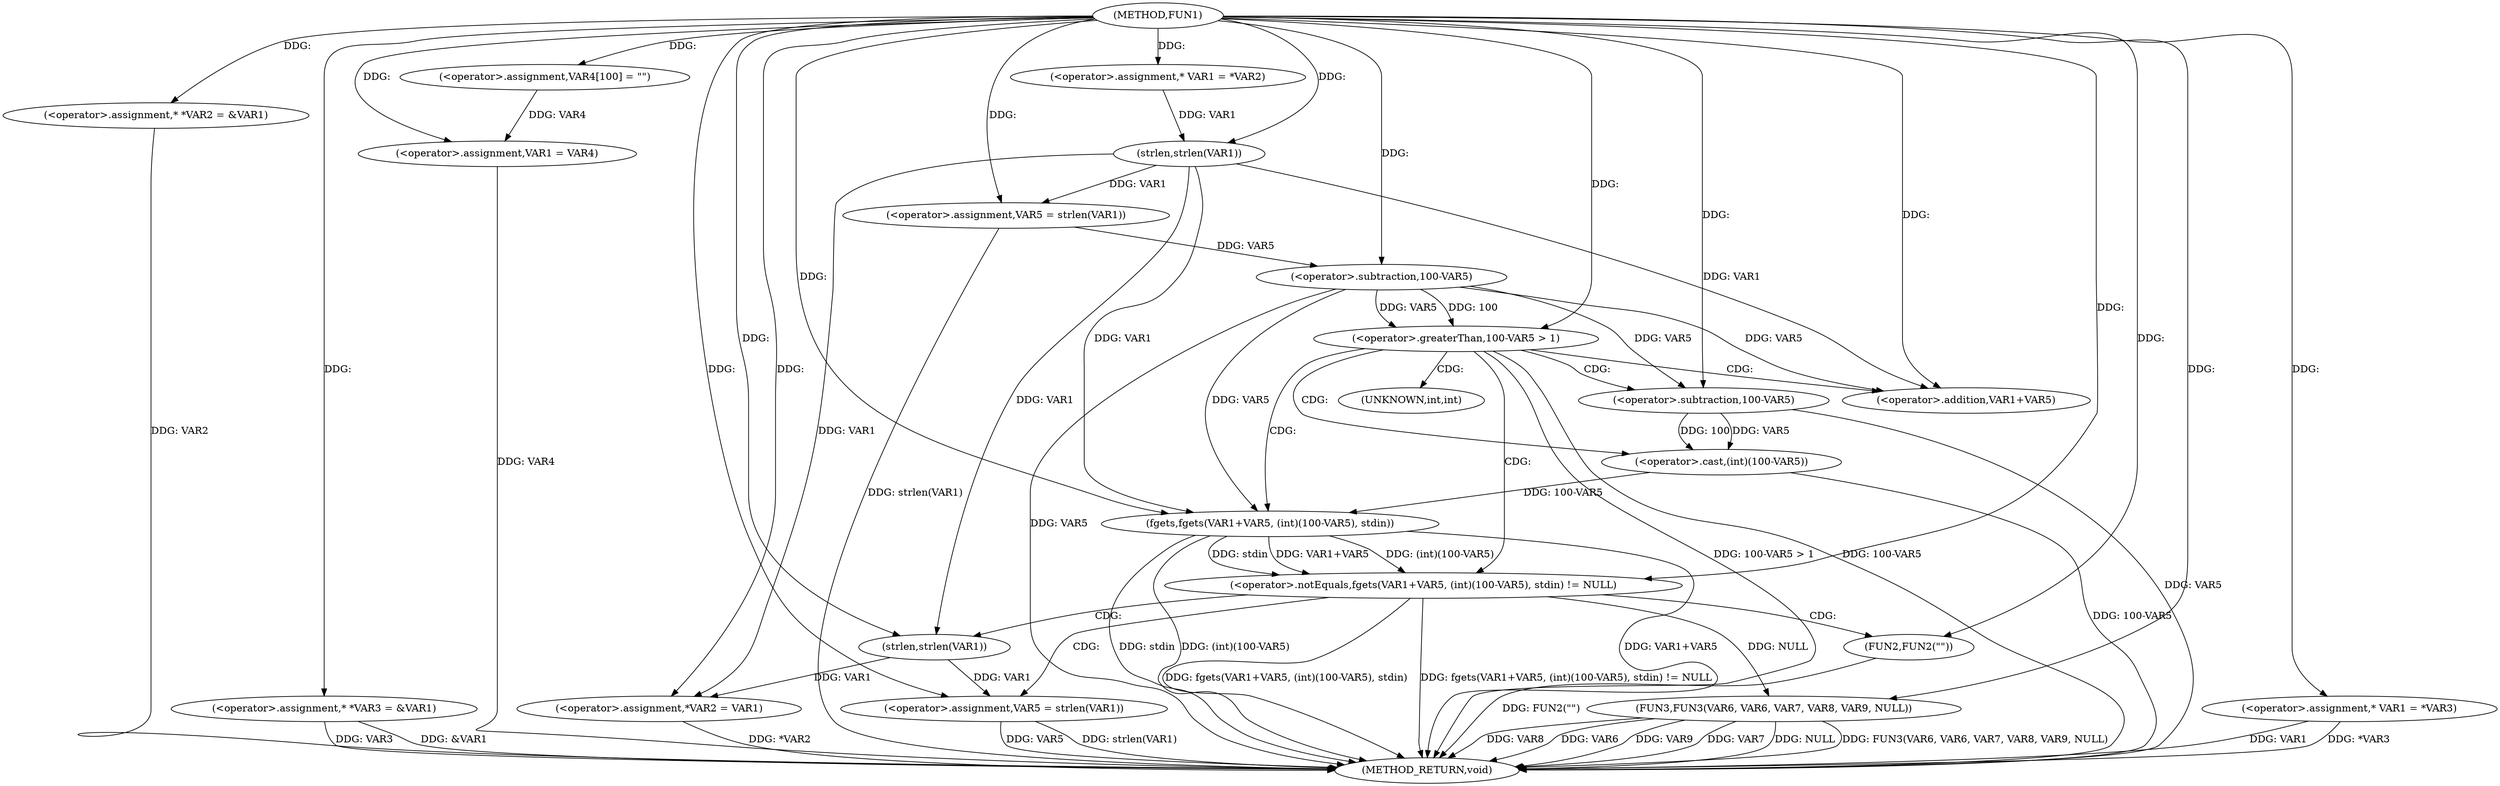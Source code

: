 digraph FUN1 {  
"1000100" [label = "(METHOD,FUN1)" ]
"1000179" [label = "(METHOD_RETURN,void)" ]
"1000104" [label = "(<operator>.assignment,* *VAR2 = &VAR1)" ]
"1000109" [label = "(<operator>.assignment,* *VAR3 = &VAR1)" ]
"1000114" [label = "(<operator>.assignment,VAR4[100] = \"\")" ]
"1000117" [label = "(<operator>.assignment,VAR1 = VAR4)" ]
"1000122" [label = "(<operator>.assignment,* VAR1 = *VAR2)" ]
"1000128" [label = "(<operator>.assignment,VAR5 = strlen(VAR1))" ]
"1000130" [label = "(strlen,strlen(VAR1))" ]
"1000133" [label = "(<operator>.greaterThan,100-VAR5 > 1)" ]
"1000134" [label = "(<operator>.subtraction,100-VAR5)" ]
"1000140" [label = "(<operator>.notEquals,fgets(VAR1+VAR5, (int)(100-VAR5), stdin) != NULL)" ]
"1000141" [label = "(fgets,fgets(VAR1+VAR5, (int)(100-VAR5), stdin))" ]
"1000142" [label = "(<operator>.addition,VAR1+VAR5)" ]
"1000145" [label = "(<operator>.cast,(int)(100-VAR5))" ]
"1000147" [label = "(<operator>.subtraction,100-VAR5)" ]
"1000153" [label = "(<operator>.assignment,VAR5 = strlen(VAR1))" ]
"1000155" [label = "(strlen,strlen(VAR1))" ]
"1000160" [label = "(FUN2,FUN2(\"\"))" ]
"1000162" [label = "(<operator>.assignment,*VAR2 = VAR1)" ]
"1000168" [label = "(<operator>.assignment,* VAR1 = *VAR3)" ]
"1000172" [label = "(FUN3,FUN3(VAR6, VAR6, VAR7, VAR8, VAR9, NULL))" ]
"1000146" [label = "(UNKNOWN,int,int)" ]
  "1000168" -> "1000179"  [ label = "DDG: VAR1"] 
  "1000104" -> "1000179"  [ label = "DDG: VAR2"] 
  "1000140" -> "1000179"  [ label = "DDG: fgets(VAR1+VAR5, (int)(100-VAR5), stdin)"] 
  "1000140" -> "1000179"  [ label = "DDG: fgets(VAR1+VAR5, (int)(100-VAR5), stdin) != NULL"] 
  "1000133" -> "1000179"  [ label = "DDG: 100-VAR5 > 1"] 
  "1000153" -> "1000179"  [ label = "DDG: VAR5"] 
  "1000117" -> "1000179"  [ label = "DDG: VAR4"] 
  "1000172" -> "1000179"  [ label = "DDG: NULL"] 
  "1000128" -> "1000179"  [ label = "DDG: strlen(VAR1)"] 
  "1000172" -> "1000179"  [ label = "DDG: FUN3(VAR6, VAR6, VAR7, VAR8, VAR9, NULL)"] 
  "1000141" -> "1000179"  [ label = "DDG: VAR1+VAR5"] 
  "1000160" -> "1000179"  [ label = "DDG: FUN2(\"\")"] 
  "1000153" -> "1000179"  [ label = "DDG: strlen(VAR1)"] 
  "1000133" -> "1000179"  [ label = "DDG: 100-VAR5"] 
  "1000147" -> "1000179"  [ label = "DDG: VAR5"] 
  "1000172" -> "1000179"  [ label = "DDG: VAR8"] 
  "1000109" -> "1000179"  [ label = "DDG: VAR3"] 
  "1000172" -> "1000179"  [ label = "DDG: VAR6"] 
  "1000134" -> "1000179"  [ label = "DDG: VAR5"] 
  "1000141" -> "1000179"  [ label = "DDG: (int)(100-VAR5)"] 
  "1000172" -> "1000179"  [ label = "DDG: VAR9"] 
  "1000168" -> "1000179"  [ label = "DDG: *VAR3"] 
  "1000141" -> "1000179"  [ label = "DDG: stdin"] 
  "1000162" -> "1000179"  [ label = "DDG: *VAR2"] 
  "1000145" -> "1000179"  [ label = "DDG: 100-VAR5"] 
  "1000109" -> "1000179"  [ label = "DDG: &VAR1"] 
  "1000172" -> "1000179"  [ label = "DDG: VAR7"] 
  "1000100" -> "1000104"  [ label = "DDG: "] 
  "1000100" -> "1000109"  [ label = "DDG: "] 
  "1000100" -> "1000114"  [ label = "DDG: "] 
  "1000114" -> "1000117"  [ label = "DDG: VAR4"] 
  "1000100" -> "1000117"  [ label = "DDG: "] 
  "1000100" -> "1000122"  [ label = "DDG: "] 
  "1000130" -> "1000128"  [ label = "DDG: VAR1"] 
  "1000100" -> "1000128"  [ label = "DDG: "] 
  "1000122" -> "1000130"  [ label = "DDG: VAR1"] 
  "1000100" -> "1000130"  [ label = "DDG: "] 
  "1000134" -> "1000133"  [ label = "DDG: 100"] 
  "1000134" -> "1000133"  [ label = "DDG: VAR5"] 
  "1000100" -> "1000134"  [ label = "DDG: "] 
  "1000128" -> "1000134"  [ label = "DDG: VAR5"] 
  "1000100" -> "1000133"  [ label = "DDG: "] 
  "1000141" -> "1000140"  [ label = "DDG: VAR1+VAR5"] 
  "1000141" -> "1000140"  [ label = "DDG: (int)(100-VAR5)"] 
  "1000141" -> "1000140"  [ label = "DDG: stdin"] 
  "1000130" -> "1000141"  [ label = "DDG: VAR1"] 
  "1000100" -> "1000141"  [ label = "DDG: "] 
  "1000134" -> "1000141"  [ label = "DDG: VAR5"] 
  "1000130" -> "1000142"  [ label = "DDG: VAR1"] 
  "1000100" -> "1000142"  [ label = "DDG: "] 
  "1000134" -> "1000142"  [ label = "DDG: VAR5"] 
  "1000145" -> "1000141"  [ label = "DDG: 100-VAR5"] 
  "1000147" -> "1000145"  [ label = "DDG: 100"] 
  "1000147" -> "1000145"  [ label = "DDG: VAR5"] 
  "1000100" -> "1000147"  [ label = "DDG: "] 
  "1000134" -> "1000147"  [ label = "DDG: VAR5"] 
  "1000100" -> "1000140"  [ label = "DDG: "] 
  "1000155" -> "1000153"  [ label = "DDG: VAR1"] 
  "1000100" -> "1000153"  [ label = "DDG: "] 
  "1000100" -> "1000155"  [ label = "DDG: "] 
  "1000130" -> "1000155"  [ label = "DDG: VAR1"] 
  "1000100" -> "1000160"  [ label = "DDG: "] 
  "1000155" -> "1000162"  [ label = "DDG: VAR1"] 
  "1000130" -> "1000162"  [ label = "DDG: VAR1"] 
  "1000100" -> "1000162"  [ label = "DDG: "] 
  "1000100" -> "1000168"  [ label = "DDG: "] 
  "1000100" -> "1000172"  [ label = "DDG: "] 
  "1000140" -> "1000172"  [ label = "DDG: NULL"] 
  "1000133" -> "1000142"  [ label = "CDG: "] 
  "1000133" -> "1000141"  [ label = "CDG: "] 
  "1000133" -> "1000147"  [ label = "CDG: "] 
  "1000133" -> "1000145"  [ label = "CDG: "] 
  "1000133" -> "1000146"  [ label = "CDG: "] 
  "1000133" -> "1000140"  [ label = "CDG: "] 
  "1000140" -> "1000155"  [ label = "CDG: "] 
  "1000140" -> "1000160"  [ label = "CDG: "] 
  "1000140" -> "1000153"  [ label = "CDG: "] 
}
